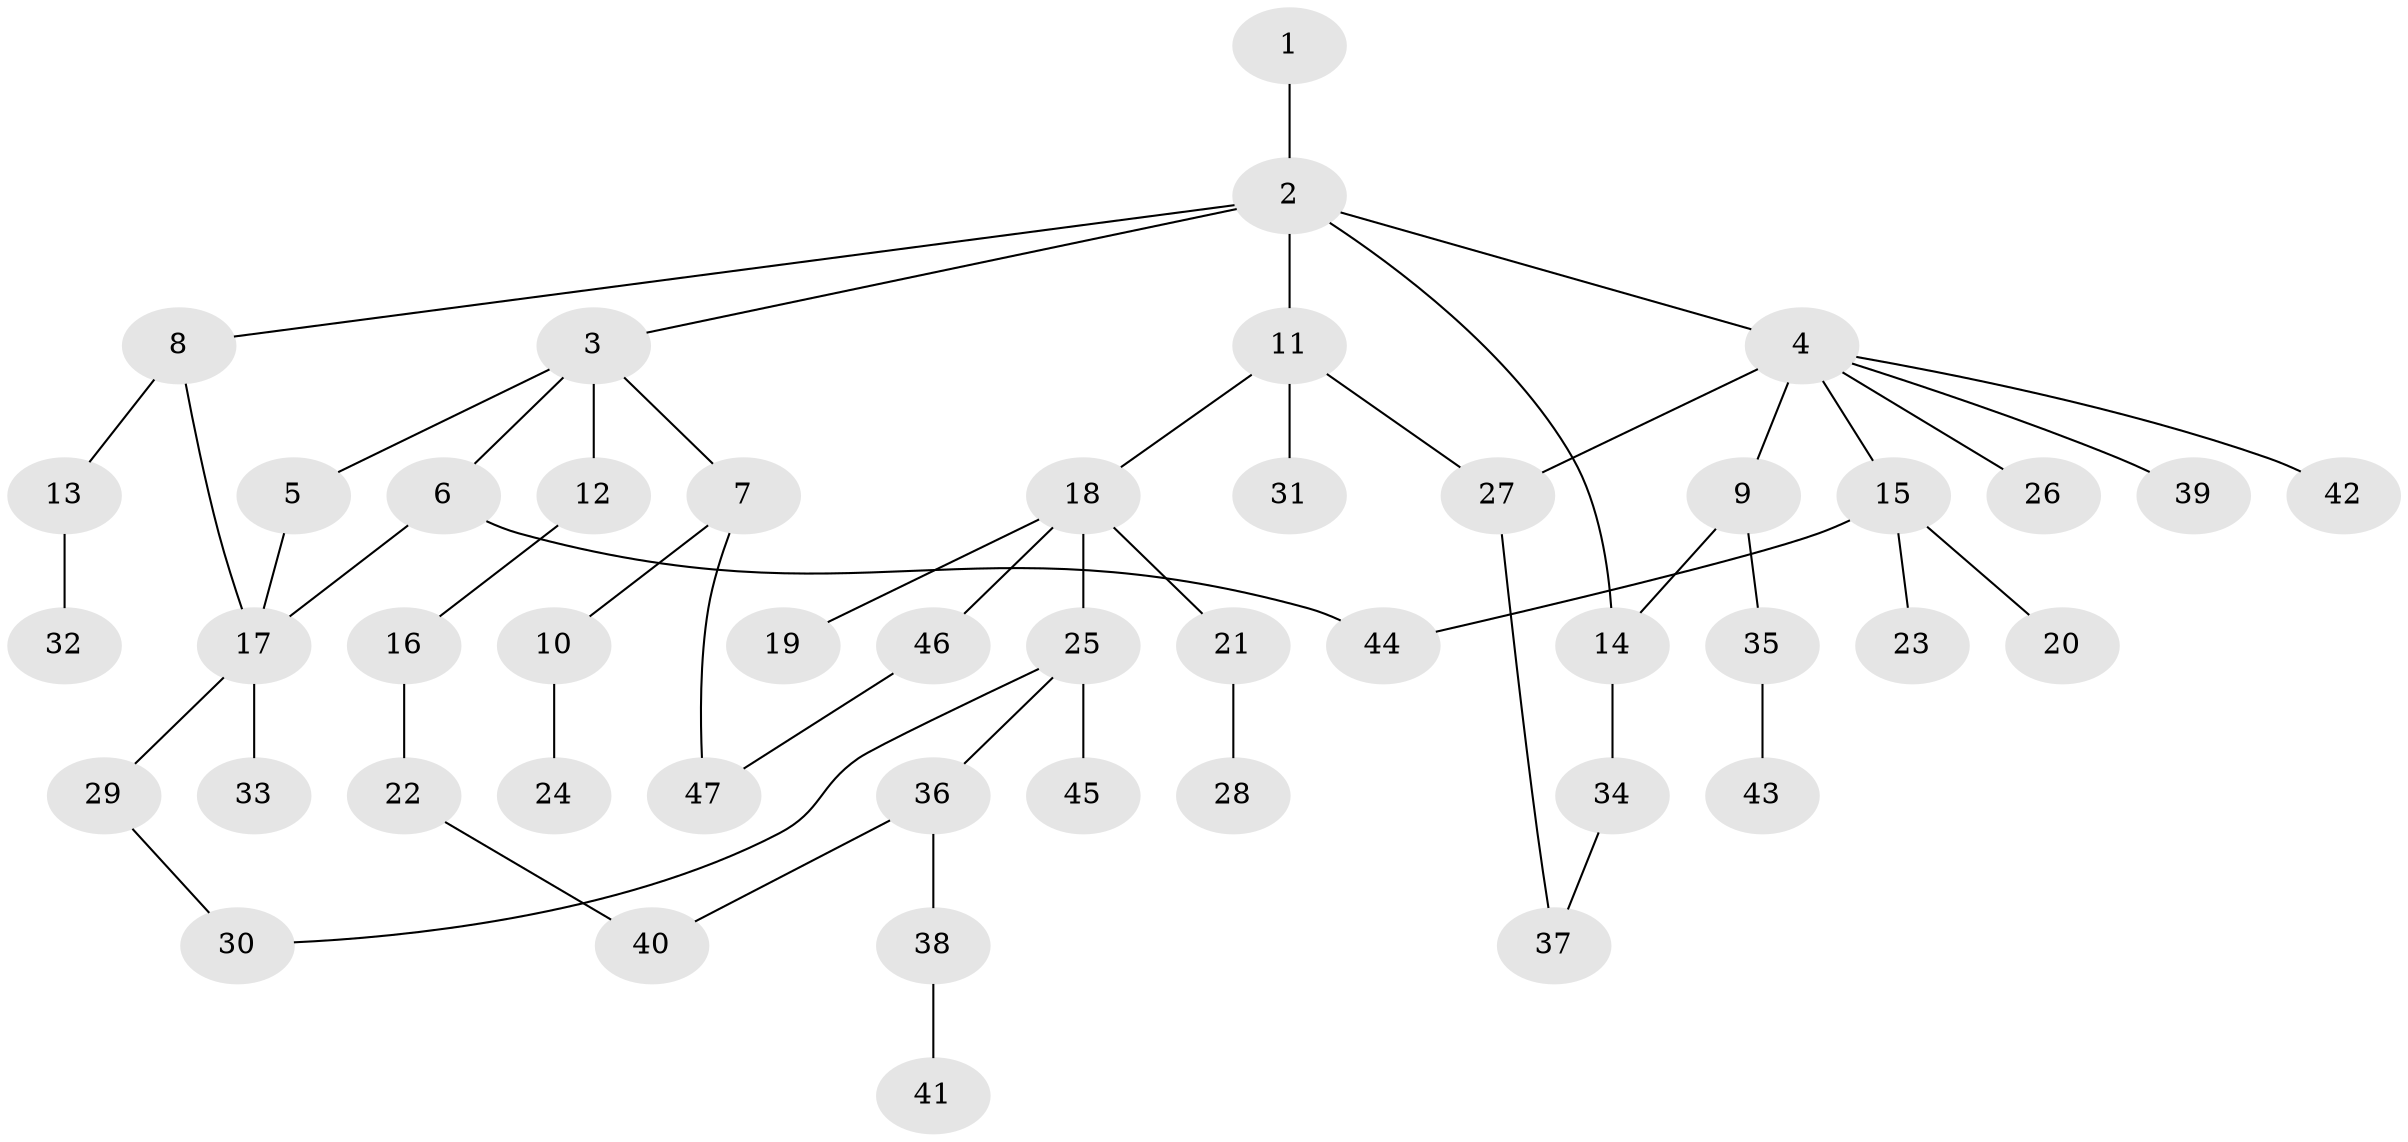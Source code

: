 // original degree distribution, {2: 0.3247863247863248, 7: 0.017094017094017096, 9: 0.008547008547008548, 6: 0.008547008547008548, 4: 0.08547008547008547, 5: 0.03418803418803419, 3: 0.11965811965811966, 1: 0.4017094017094017}
// Generated by graph-tools (version 1.1) at 2025/48/03/04/25 22:48:54]
// undirected, 47 vertices, 55 edges
graph export_dot {
  node [color=gray90,style=filled];
  1;
  2;
  3;
  4;
  5;
  6;
  7;
  8;
  9;
  10;
  11;
  12;
  13;
  14;
  15;
  16;
  17;
  18;
  19;
  20;
  21;
  22;
  23;
  24;
  25;
  26;
  27;
  28;
  29;
  30;
  31;
  32;
  33;
  34;
  35;
  36;
  37;
  38;
  39;
  40;
  41;
  42;
  43;
  44;
  45;
  46;
  47;
  1 -- 2 [weight=1.0];
  2 -- 3 [weight=1.0];
  2 -- 4 [weight=1.0];
  2 -- 8 [weight=1.0];
  2 -- 11 [weight=1.0];
  2 -- 14 [weight=1.0];
  3 -- 5 [weight=1.0];
  3 -- 6 [weight=2.0];
  3 -- 7 [weight=1.0];
  3 -- 12 [weight=3.0];
  4 -- 9 [weight=1.0];
  4 -- 15 [weight=1.0];
  4 -- 26 [weight=1.0];
  4 -- 27 [weight=2.0];
  4 -- 39 [weight=1.0];
  4 -- 42 [weight=1.0];
  5 -- 17 [weight=1.0];
  6 -- 17 [weight=1.0];
  6 -- 44 [weight=2.0];
  7 -- 10 [weight=1.0];
  7 -- 47 [weight=1.0];
  8 -- 13 [weight=1.0];
  8 -- 17 [weight=1.0];
  9 -- 14 [weight=1.0];
  9 -- 35 [weight=1.0];
  10 -- 24 [weight=1.0];
  11 -- 18 [weight=1.0];
  11 -- 27 [weight=1.0];
  11 -- 31 [weight=1.0];
  12 -- 16 [weight=1.0];
  13 -- 32 [weight=1.0];
  14 -- 34 [weight=1.0];
  15 -- 20 [weight=3.0];
  15 -- 23 [weight=1.0];
  15 -- 44 [weight=1.0];
  16 -- 22 [weight=1.0];
  17 -- 29 [weight=1.0];
  17 -- 33 [weight=1.0];
  18 -- 19 [weight=1.0];
  18 -- 21 [weight=1.0];
  18 -- 25 [weight=1.0];
  18 -- 46 [weight=1.0];
  21 -- 28 [weight=1.0];
  22 -- 40 [weight=1.0];
  25 -- 30 [weight=1.0];
  25 -- 36 [weight=1.0];
  25 -- 45 [weight=1.0];
  27 -- 37 [weight=1.0];
  29 -- 30 [weight=1.0];
  34 -- 37 [weight=1.0];
  35 -- 43 [weight=1.0];
  36 -- 38 [weight=1.0];
  36 -- 40 [weight=1.0];
  38 -- 41 [weight=1.0];
  46 -- 47 [weight=1.0];
}
